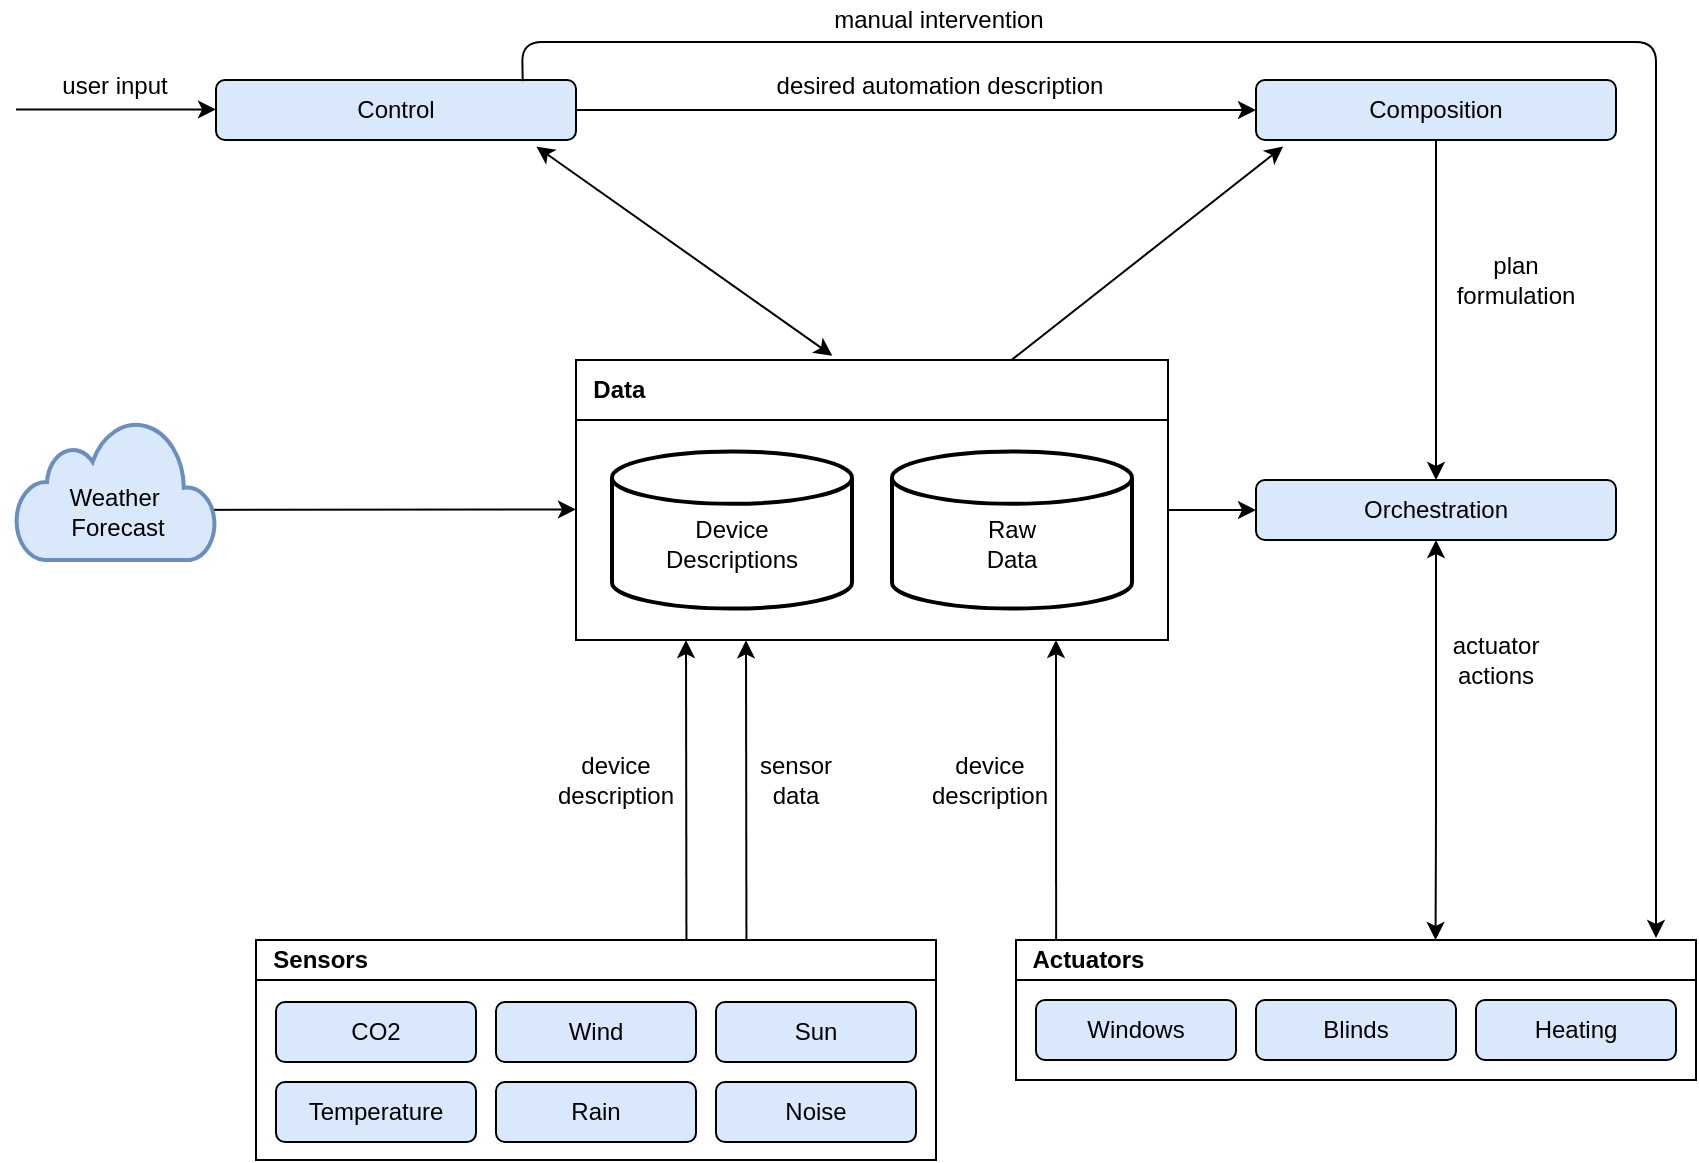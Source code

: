 <mxfile version="14.6.11" type="onedrive"><diagram id="6U5BRv1BIk6ZYp37R0ju" name="Page-1"><mxGraphModel dx="2508" dy="627" grid="1" gridSize="10" guides="1" tooltips="1" connect="1" arrows="1" fold="1" page="1" pageScale="1" pageWidth="827" pageHeight="1169" math="0" shadow="0"><root><mxCell id="0"/><mxCell id="1" parent="0"/><mxCell id="p4ldou0m6ZaMhXpP0117-28" value="" style="group" vertex="1" connectable="0" parent="1"><mxGeometry x="10" y="560" width="340" height="110" as="geometry"/></mxCell><mxCell id="p4ldou0m6ZaMhXpP0117-18" value="" style="rounded=0;whiteSpace=wrap;html=1;strokeColor=#000000;" vertex="1" parent="p4ldou0m6ZaMhXpP0117-28"><mxGeometry width="340" height="110" as="geometry"/></mxCell><mxCell id="p4ldou0m6ZaMhXpP0117-19" value="&lt;b&gt;&amp;nbsp; Sensors&lt;/b&gt;" style="rounded=0;whiteSpace=wrap;html=1;strokeColor=#000000;align=left;" vertex="1" parent="p4ldou0m6ZaMhXpP0117-28"><mxGeometry width="340" height="20" as="geometry"/></mxCell><mxCell id="p4ldou0m6ZaMhXpP0117-20" value="CO2" style="rounded=1;whiteSpace=wrap;html=1;fillColor=#dae8fc;" vertex="1" parent="p4ldou0m6ZaMhXpP0117-28"><mxGeometry x="10" y="31" width="100" height="30" as="geometry"/></mxCell><mxCell id="p4ldou0m6ZaMhXpP0117-22" value="Temperature" style="rounded=1;whiteSpace=wrap;html=1;fillColor=#dae8fc;" vertex="1" parent="p4ldou0m6ZaMhXpP0117-28"><mxGeometry x="10" y="71" width="100" height="30" as="geometry"/></mxCell><mxCell id="p4ldou0m6ZaMhXpP0117-23" value="Wind" style="rounded=1;whiteSpace=wrap;html=1;fillColor=#dae8fc;" vertex="1" parent="p4ldou0m6ZaMhXpP0117-28"><mxGeometry x="120" y="31" width="100" height="30" as="geometry"/></mxCell><mxCell id="p4ldou0m6ZaMhXpP0117-24" value="Rain" style="rounded=1;whiteSpace=wrap;html=1;fillColor=#dae8fc;" vertex="1" parent="p4ldou0m6ZaMhXpP0117-28"><mxGeometry x="120" y="71" width="100" height="30" as="geometry"/></mxCell><mxCell id="p4ldou0m6ZaMhXpP0117-25" value="Sun" style="rounded=1;whiteSpace=wrap;html=1;fillColor=#dae8fc;" vertex="1" parent="p4ldou0m6ZaMhXpP0117-28"><mxGeometry x="230" y="31" width="100" height="30" as="geometry"/></mxCell><mxCell id="p4ldou0m6ZaMhXpP0117-26" value="Noise" style="rounded=1;whiteSpace=wrap;html=1;fillColor=#dae8fc;" vertex="1" parent="p4ldou0m6ZaMhXpP0117-28"><mxGeometry x="230" y="71" width="100" height="30" as="geometry"/></mxCell><mxCell id="p4ldou0m6ZaMhXpP0117-38" value="" style="group" vertex="1" connectable="0" parent="1"><mxGeometry x="390" y="560" width="340" height="70" as="geometry"/></mxCell><mxCell id="p4ldou0m6ZaMhXpP0117-30" value="" style="rounded=0;whiteSpace=wrap;html=1;strokeColor=#000000;" vertex="1" parent="p4ldou0m6ZaMhXpP0117-38"><mxGeometry width="340" height="70" as="geometry"/></mxCell><mxCell id="p4ldou0m6ZaMhXpP0117-31" value="&lt;b&gt;&amp;nbsp; Actuators&lt;/b&gt;" style="rounded=0;whiteSpace=wrap;html=1;strokeColor=#000000;align=left;" vertex="1" parent="p4ldou0m6ZaMhXpP0117-38"><mxGeometry width="340" height="20" as="geometry"/></mxCell><mxCell id="p4ldou0m6ZaMhXpP0117-32" value="Windows" style="rounded=1;whiteSpace=wrap;html=1;fillColor=#dae8fc;" vertex="1" parent="p4ldou0m6ZaMhXpP0117-38"><mxGeometry x="10" y="30" width="100" height="30" as="geometry"/></mxCell><mxCell id="p4ldou0m6ZaMhXpP0117-34" value="Blinds" style="rounded=1;whiteSpace=wrap;html=1;fillColor=#dae8fc;" vertex="1" parent="p4ldou0m6ZaMhXpP0117-38"><mxGeometry x="120" y="30" width="100" height="30" as="geometry"/></mxCell><mxCell id="p4ldou0m6ZaMhXpP0117-36" value="Heating" style="rounded=1;whiteSpace=wrap;html=1;fillColor=#dae8fc;" vertex="1" parent="p4ldou0m6ZaMhXpP0117-38"><mxGeometry x="230" y="30" width="100" height="30" as="geometry"/></mxCell><mxCell id="p4ldou0m6ZaMhXpP0117-56" value="" style="group" vertex="1" connectable="0" parent="1"><mxGeometry x="170" y="270" width="296" height="170" as="geometry"/></mxCell><mxCell id="p4ldou0m6ZaMhXpP0117-55" value="" style="group" vertex="1" connectable="0" parent="p4ldou0m6ZaMhXpP0117-56"><mxGeometry width="296" height="170" as="geometry"/></mxCell><mxCell id="p4ldou0m6ZaMhXpP0117-57" value="" style="group" vertex="1" connectable="0" parent="p4ldou0m6ZaMhXpP0117-55"><mxGeometry width="296" height="170" as="geometry"/></mxCell><mxCell id="p4ldou0m6ZaMhXpP0117-46" value="" style="rounded=0;whiteSpace=wrap;html=1;strokeColor=#000000;" vertex="1" parent="p4ldou0m6ZaMhXpP0117-57"><mxGeometry width="296" height="140" as="geometry"/></mxCell><mxCell id="p4ldou0m6ZaMhXpP0117-45" value="" style="group" vertex="1" connectable="0" parent="p4ldou0m6ZaMhXpP0117-57"><mxGeometry width="296" height="170" as="geometry"/></mxCell><mxCell id="p4ldou0m6ZaMhXpP0117-47" value="&lt;b&gt;&amp;nbsp; Data&lt;/b&gt;" style="rounded=0;whiteSpace=wrap;html=1;strokeColor=#000000;align=left;" vertex="1" parent="p4ldou0m6ZaMhXpP0117-45"><mxGeometry width="296" height="30" as="geometry"/></mxCell><mxCell id="p4ldou0m6ZaMhXpP0117-53" value="&lt;br&gt;Device&lt;br&gt;Descriptions" style="strokeWidth=2;html=1;shape=mxgraph.flowchart.database;whiteSpace=wrap;" vertex="1" parent="p4ldou0m6ZaMhXpP0117-57"><mxGeometry x="18" y="45.719" width="120" height="78.571" as="geometry"/></mxCell><mxCell id="p4ldou0m6ZaMhXpP0117-54" value="&lt;br&gt;Raw&lt;br&gt;Data" style="strokeWidth=2;html=1;shape=mxgraph.flowchart.database;whiteSpace=wrap;" vertex="1" parent="p4ldou0m6ZaMhXpP0117-57"><mxGeometry x="158" y="45.719" width="120" height="78.571" as="geometry"/></mxCell><mxCell id="p4ldou0m6ZaMhXpP0117-58" value="Orchestration" style="rounded=1;whiteSpace=wrap;html=1;fillColor=#dae8fc;" vertex="1" parent="1"><mxGeometry x="510" y="330" width="180" height="30" as="geometry"/></mxCell><mxCell id="p4ldou0m6ZaMhXpP0117-59" value="Composition" style="rounded=1;whiteSpace=wrap;html=1;fillColor=#dae8fc;" vertex="1" parent="1"><mxGeometry x="510" y="130" width="180" height="30" as="geometry"/></mxCell><mxCell id="p4ldou0m6ZaMhXpP0117-64" value="" style="group" vertex="1" connectable="0" parent="1"><mxGeometry x="620" y="220" width="40" height="20" as="geometry"/></mxCell><mxCell id="p4ldou0m6ZaMhXpP0117-62" value="" style="endArrow=classic;html=1;exitX=0.5;exitY=1;exitDx=0;exitDy=0;entryX=0.5;entryY=0;entryDx=0;entryDy=0;" edge="1" parent="p4ldou0m6ZaMhXpP0117-64" source="p4ldou0m6ZaMhXpP0117-59" target="p4ldou0m6ZaMhXpP0117-58"><mxGeometry width="50" height="50" relative="1" as="geometry"><mxPoint x="-70" y="70" as="sourcePoint"/><mxPoint x="-20" y="20" as="targetPoint"/></mxGeometry></mxCell><mxCell id="p4ldou0m6ZaMhXpP0117-63" value="plan formulation" style="text;html=1;strokeColor=none;fillColor=none;align=center;verticalAlign=middle;whiteSpace=wrap;rounded=0;" vertex="1" parent="p4ldou0m6ZaMhXpP0117-64"><mxGeometry width="40" height="20" as="geometry"/></mxCell><mxCell id="p4ldou0m6ZaMhXpP0117-70" value="" style="group" vertex="1" connectable="0" parent="1"><mxGeometry x="255" y="410.14" width="45" height="149.86" as="geometry"/></mxCell><mxCell id="p4ldou0m6ZaMhXpP0117-68" value="" style="endArrow=classic;html=1;exitX=0.633;exitY=-0.007;exitDx=0;exitDy=0;exitPerimeter=0;" edge="1" parent="p4ldou0m6ZaMhXpP0117-70"><mxGeometry width="50" height="50" relative="1" as="geometry"><mxPoint x="0.22" y="149.86" as="sourcePoint"/><mxPoint as="targetPoint"/></mxGeometry></mxCell><mxCell id="p4ldou0m6ZaMhXpP0117-69" value="sensor&lt;br&gt;data" style="text;html=1;strokeColor=none;fillColor=none;align=center;verticalAlign=middle;whiteSpace=wrap;rounded=0;" vertex="1" parent="p4ldou0m6ZaMhXpP0117-70"><mxGeometry x="5" y="59.86" width="40" height="20" as="geometry"/></mxCell><mxCell id="p4ldou0m6ZaMhXpP0117-71" value="" style="group" vertex="1" connectable="0" parent="1"><mxGeometry x="170" y="410" width="55" height="80" as="geometry"/></mxCell><mxCell id="p4ldou0m6ZaMhXpP0117-66" value="" style="endArrow=classic;html=1;exitX=0.633;exitY=-0.007;exitDx=0;exitDy=0;exitPerimeter=0;" edge="1" parent="p4ldou0m6ZaMhXpP0117-71" source="p4ldou0m6ZaMhXpP0117-19"><mxGeometry width="50" height="50" relative="1" as="geometry"><mxPoint x="50" y="110" as="sourcePoint"/><mxPoint x="55" as="targetPoint"/></mxGeometry></mxCell><mxCell id="p4ldou0m6ZaMhXpP0117-67" value="device&lt;br&gt;description" style="text;html=1;strokeColor=none;fillColor=none;align=center;verticalAlign=middle;whiteSpace=wrap;rounded=0;" vertex="1" parent="p4ldou0m6ZaMhXpP0117-71"><mxGeometry y="60" width="40" height="20" as="geometry"/></mxCell><mxCell id="p4ldou0m6ZaMhXpP0117-75" value="" style="group" vertex="1" connectable="0" parent="1"><mxGeometry x="360" y="410" width="50" height="80" as="geometry"/></mxCell><mxCell id="p4ldou0m6ZaMhXpP0117-72" value="" style="endArrow=classic;html=1;exitX=0.059;exitY=0;exitDx=0;exitDy=0;exitPerimeter=0;" edge="1" parent="p4ldou0m6ZaMhXpP0117-75" source="p4ldou0m6ZaMhXpP0117-31"><mxGeometry width="50" height="50" relative="1" as="geometry"><mxPoint y="110" as="sourcePoint"/><mxPoint x="50" as="targetPoint"/></mxGeometry></mxCell><mxCell id="p4ldou0m6ZaMhXpP0117-74" value="device&lt;br&gt;description" style="text;html=1;strokeColor=none;fillColor=none;align=center;verticalAlign=middle;whiteSpace=wrap;rounded=0;" vertex="1" parent="p4ldou0m6ZaMhXpP0117-75"><mxGeometry x="-3" y="60" width="40" height="20" as="geometry"/></mxCell><mxCell id="p4ldou0m6ZaMhXpP0117-76" value="" style="endArrow=classic;html=1;exitX=0.059;exitY=0;exitDx=0;exitDy=0;exitPerimeter=0;startArrow=classic;startFill=1;entryX=0.5;entryY=1;entryDx=0;entryDy=0;" edge="1" parent="1" target="p4ldou0m6ZaMhXpP0117-58"><mxGeometry width="50" height="50" relative="1" as="geometry"><mxPoint x="599.77" y="560" as="sourcePoint"/><mxPoint x="599.71" y="410" as="targetPoint"/><Array as="points"><mxPoint x="600" y="500"/></Array></mxGeometry></mxCell><mxCell id="p4ldou0m6ZaMhXpP0117-77" value="actuator&lt;br&gt;actions" style="text;html=1;strokeColor=none;fillColor=none;align=center;verticalAlign=middle;whiteSpace=wrap;rounded=0;" vertex="1" parent="1"><mxGeometry x="610" y="410" width="40" height="20" as="geometry"/></mxCell><mxCell id="p4ldou0m6ZaMhXpP0117-79" value="Control" style="rounded=1;whiteSpace=wrap;html=1;fillColor=#dae8fc;" vertex="1" parent="1"><mxGeometry x="-10" y="130" width="180" height="30" as="geometry"/></mxCell><mxCell id="p4ldou0m6ZaMhXpP0117-80" value="" style="endArrow=classic;html=1;exitX=1.001;exitY=0.536;exitDx=0;exitDy=0;entryX=0;entryY=0.5;entryDx=0;entryDy=0;exitPerimeter=0;" edge="1" parent="1" source="p4ldou0m6ZaMhXpP0117-46" target="p4ldou0m6ZaMhXpP0117-58"><mxGeometry width="50" height="50" relative="1" as="geometry"><mxPoint x="770" y="400.07" as="sourcePoint"/><mxPoint x="770" y="570.07" as="targetPoint"/></mxGeometry></mxCell><mxCell id="p4ldou0m6ZaMhXpP0117-85" value="" style="endArrow=classic;html=1;" edge="1" parent="1"><mxGeometry width="50" height="50" relative="1" as="geometry"><mxPoint x="-40" y="345" as="sourcePoint"/><mxPoint x="170" y="344.71" as="targetPoint"/></mxGeometry></mxCell><mxCell id="p4ldou0m6ZaMhXpP0117-84" value="" style="group" vertex="1" connectable="0" parent="1"><mxGeometry x="-110" y="300" width="100" height="70" as="geometry"/></mxCell><mxCell id="p4ldou0m6ZaMhXpP0117-81" value="" style="html=1;verticalLabelPosition=bottom;align=center;labelBackgroundColor=#ffffff;verticalAlign=top;strokeWidth=2;strokeColor=#6c8ebf;shadow=0;dashed=0;shape=mxgraph.ios7.icons.cloud;fillColor=#dae8fc;" vertex="1" parent="p4ldou0m6ZaMhXpP0117-84"><mxGeometry width="100" height="70" as="geometry"/></mxCell><mxCell id="p4ldou0m6ZaMhXpP0117-83" value="Weather&amp;nbsp;&lt;br&gt;Forecast" style="text;html=1;strokeColor=none;fillColor=none;align=center;verticalAlign=middle;whiteSpace=wrap;rounded=0;" vertex="1" parent="p4ldou0m6ZaMhXpP0117-84"><mxGeometry x="31" y="38.5" width="40" height="15" as="geometry"/></mxCell><mxCell id="p4ldou0m6ZaMhXpP0117-87" value="" style="endArrow=classic;html=1;entryX=0;entryY=0.5;entryDx=0;entryDy=0;exitX=1;exitY=0.5;exitDx=0;exitDy=0;" edge="1" parent="1" source="p4ldou0m6ZaMhXpP0117-79" target="p4ldou0m6ZaMhXpP0117-59"><mxGeometry width="50" height="50" relative="1" as="geometry"><mxPoint x="190" y="160" as="sourcePoint"/><mxPoint x="490" y="170" as="targetPoint"/></mxGeometry></mxCell><mxCell id="p4ldou0m6ZaMhXpP0117-89" value="" style="endArrow=classic;html=1;exitX=0.433;exitY=-0.071;exitDx=0;exitDy=0;exitPerimeter=0;startArrow=classic;startFill=1;entryX=0.89;entryY=1.11;entryDx=0;entryDy=0;entryPerimeter=0;" edge="1" parent="1" source="p4ldou0m6ZaMhXpP0117-47" target="p4ldou0m6ZaMhXpP0117-79"><mxGeometry width="50" height="50" relative="1" as="geometry"><mxPoint x="50" y="455" as="sourcePoint"/><mxPoint x="50.23" y="255" as="targetPoint"/></mxGeometry></mxCell><mxCell id="p4ldou0m6ZaMhXpP0117-90" value="" style="endArrow=classic;html=1;exitX=0.852;exitY=-0.014;exitDx=0;exitDy=0;exitPerimeter=0;" edge="1" parent="1"><mxGeometry width="50" height="50" relative="1" as="geometry"><mxPoint x="143.36" y="130.58" as="sourcePoint"/><mxPoint x="710" y="559" as="targetPoint"/><Array as="points"><mxPoint x="143" y="111"/><mxPoint x="710" y="111"/></Array></mxGeometry></mxCell><mxCell id="p4ldou0m6ZaMhXpP0117-91" value="manual intervention" style="text;html=1;strokeColor=none;fillColor=none;align=center;verticalAlign=middle;whiteSpace=wrap;rounded=0;" vertex="1" parent="1"><mxGeometry x="280" y="90" width="143" height="20" as="geometry"/></mxCell><mxCell id="p4ldou0m6ZaMhXpP0117-92" value="desired automation description" style="text;html=1;strokeColor=none;fillColor=none;align=center;verticalAlign=middle;whiteSpace=wrap;rounded=0;" vertex="1" parent="1"><mxGeometry x="256.5" y="123" width="190" height="20" as="geometry"/></mxCell><mxCell id="p4ldou0m6ZaMhXpP0117-93" value="" style="endArrow=none;html=1;exitX=0.075;exitY=1.11;exitDx=0;exitDy=0;exitPerimeter=0;startArrow=classic;startFill=1;entryX=0.735;entryY=0.005;entryDx=0;entryDy=0;entryPerimeter=0;endFill=0;" edge="1" parent="1" source="p4ldou0m6ZaMhXpP0117-59" target="p4ldou0m6ZaMhXpP0117-47"><mxGeometry width="50" height="50" relative="1" as="geometry"><mxPoint x="974.968" y="282.28" as="sourcePoint"/><mxPoint x="827.0" y="177.71" as="targetPoint"/></mxGeometry></mxCell><mxCell id="p4ldou0m6ZaMhXpP0117-94" value="" style="endArrow=classic;html=1;" edge="1" parent="1"><mxGeometry width="50" height="50" relative="1" as="geometry"><mxPoint x="-110" y="144.71" as="sourcePoint"/><mxPoint x="-10" y="144.71" as="targetPoint"/></mxGeometry></mxCell><mxCell id="p4ldou0m6ZaMhXpP0117-96" value="user input" style="text;html=1;strokeColor=none;fillColor=none;align=center;verticalAlign=middle;whiteSpace=wrap;rounded=0;" vertex="1" parent="1"><mxGeometry x="-100" y="123" width="79" height="20" as="geometry"/></mxCell></root></mxGraphModel></diagram></mxfile>